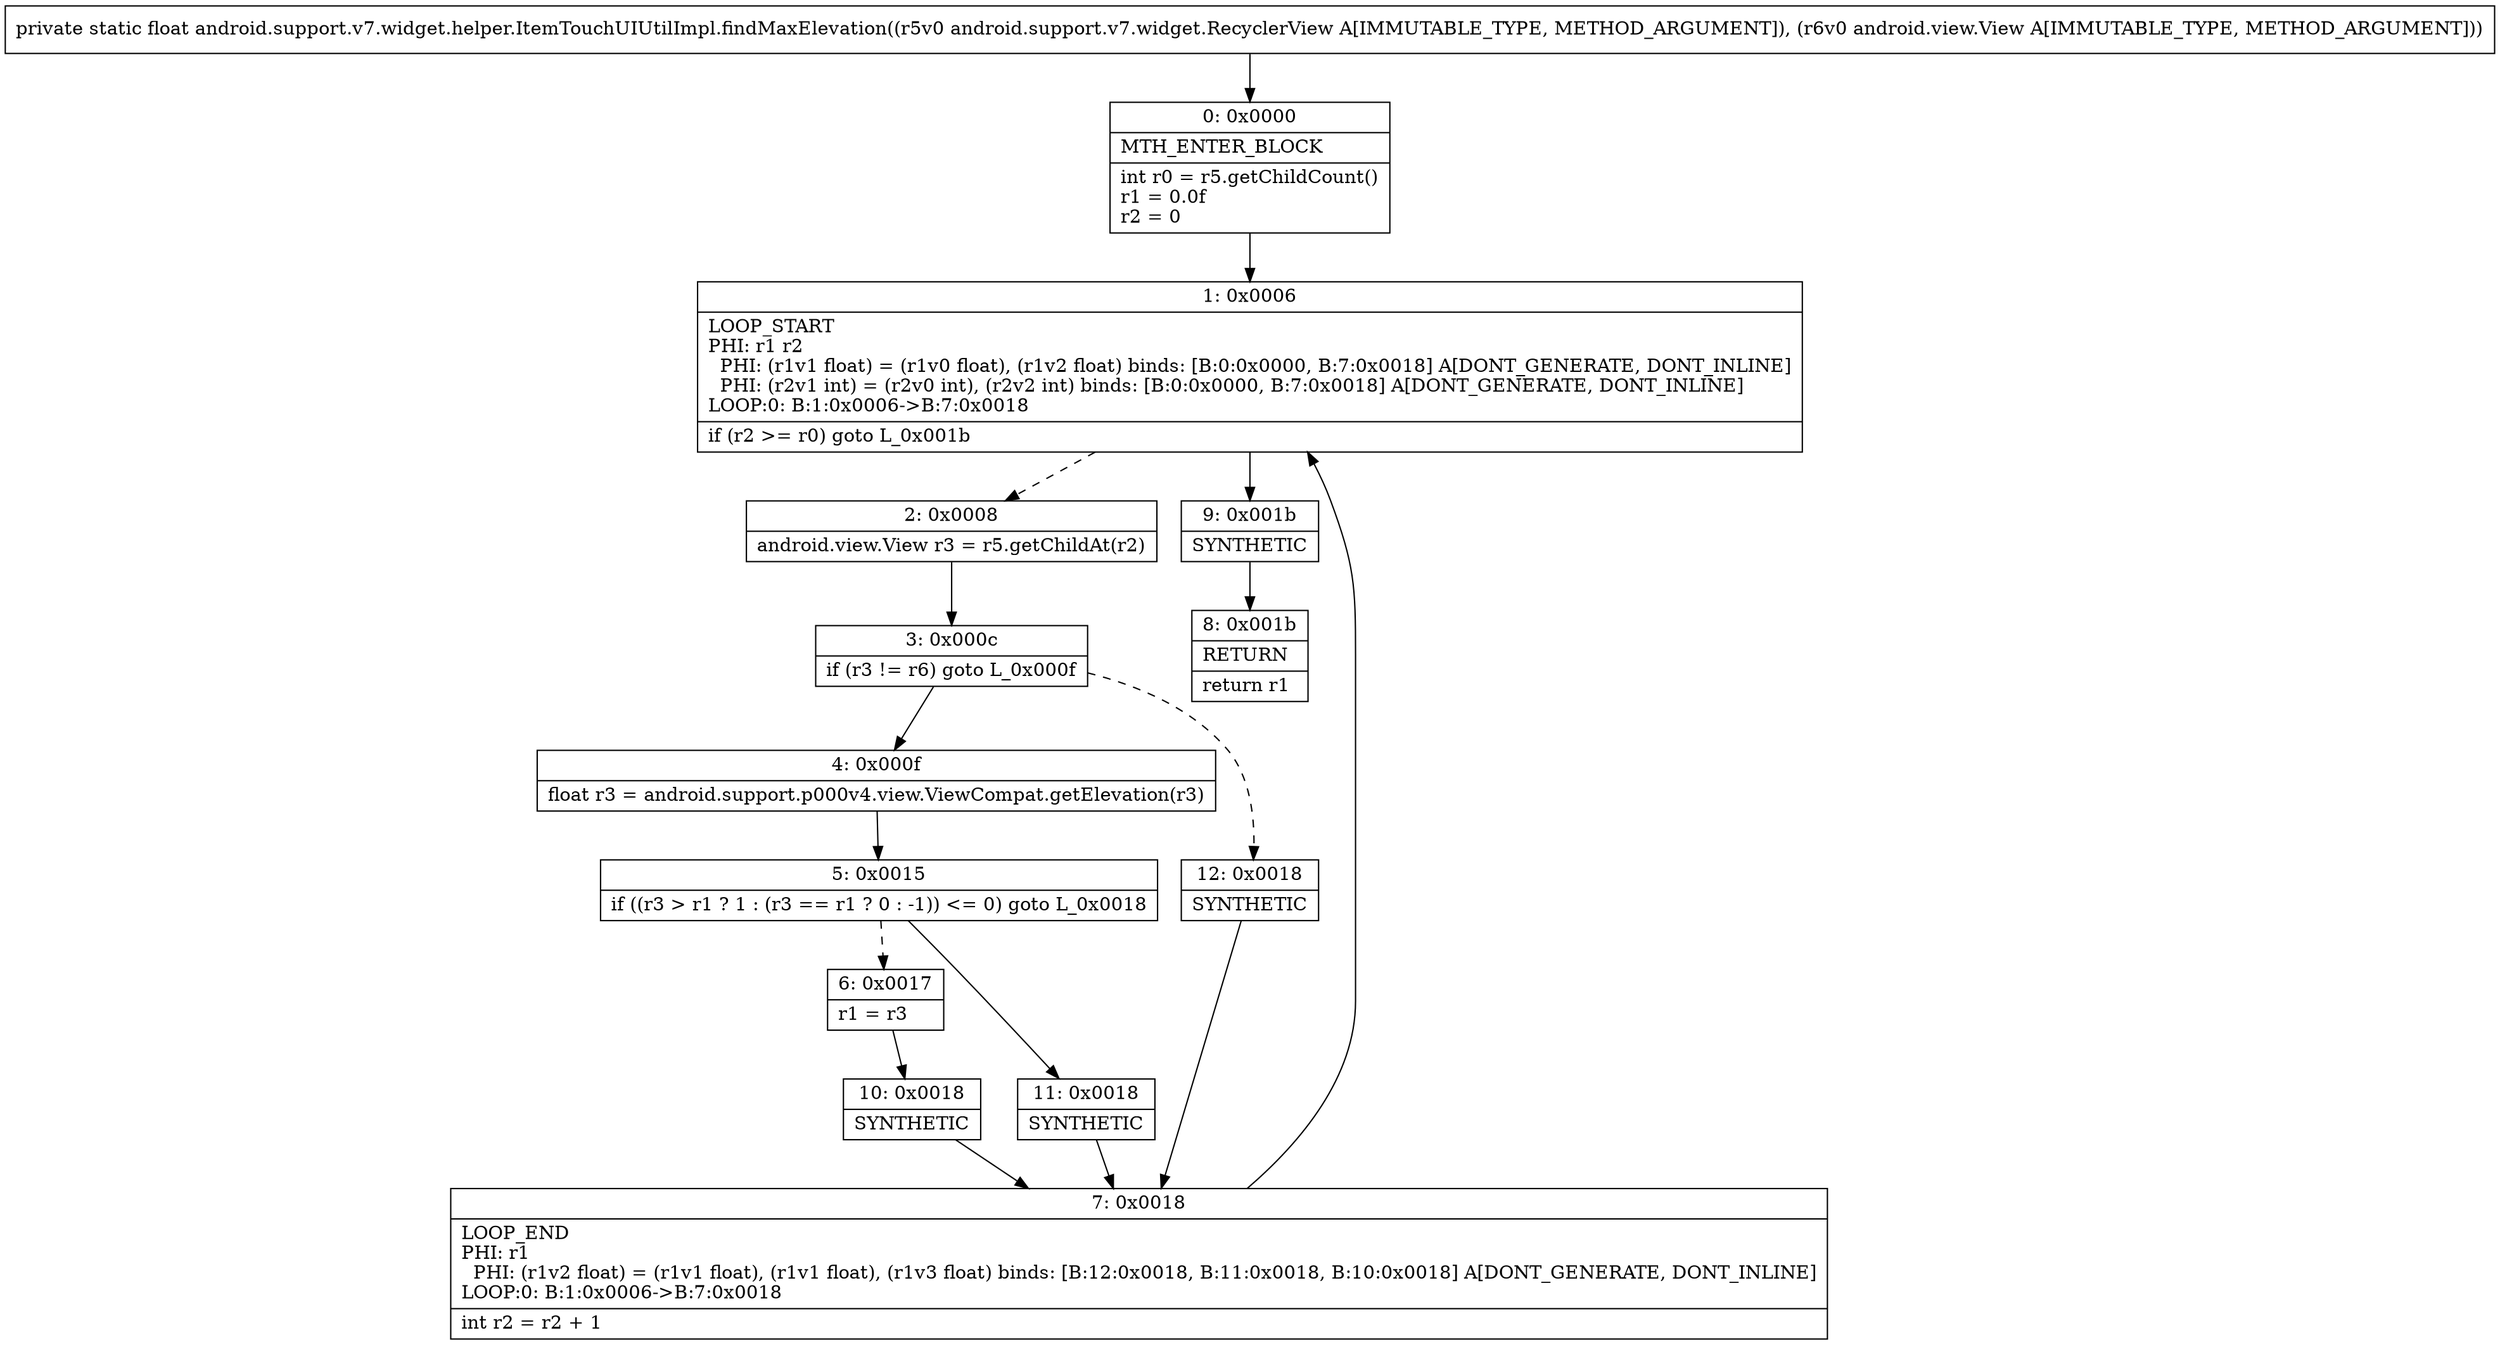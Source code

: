 digraph "CFG forandroid.support.v7.widget.helper.ItemTouchUIUtilImpl.findMaxElevation(Landroid\/support\/v7\/widget\/RecyclerView;Landroid\/view\/View;)F" {
Node_0 [shape=record,label="{0\:\ 0x0000|MTH_ENTER_BLOCK\l|int r0 = r5.getChildCount()\lr1 = 0.0f\lr2 = 0\l}"];
Node_1 [shape=record,label="{1\:\ 0x0006|LOOP_START\lPHI: r1 r2 \l  PHI: (r1v1 float) = (r1v0 float), (r1v2 float) binds: [B:0:0x0000, B:7:0x0018] A[DONT_GENERATE, DONT_INLINE]\l  PHI: (r2v1 int) = (r2v0 int), (r2v2 int) binds: [B:0:0x0000, B:7:0x0018] A[DONT_GENERATE, DONT_INLINE]\lLOOP:0: B:1:0x0006\-\>B:7:0x0018\l|if (r2 \>= r0) goto L_0x001b\l}"];
Node_2 [shape=record,label="{2\:\ 0x0008|android.view.View r3 = r5.getChildAt(r2)\l}"];
Node_3 [shape=record,label="{3\:\ 0x000c|if (r3 != r6) goto L_0x000f\l}"];
Node_4 [shape=record,label="{4\:\ 0x000f|float r3 = android.support.p000v4.view.ViewCompat.getElevation(r3)\l}"];
Node_5 [shape=record,label="{5\:\ 0x0015|if ((r3 \> r1 ? 1 : (r3 == r1 ? 0 : \-1)) \<= 0) goto L_0x0018\l}"];
Node_6 [shape=record,label="{6\:\ 0x0017|r1 = r3\l}"];
Node_7 [shape=record,label="{7\:\ 0x0018|LOOP_END\lPHI: r1 \l  PHI: (r1v2 float) = (r1v1 float), (r1v1 float), (r1v3 float) binds: [B:12:0x0018, B:11:0x0018, B:10:0x0018] A[DONT_GENERATE, DONT_INLINE]\lLOOP:0: B:1:0x0006\-\>B:7:0x0018\l|int r2 = r2 + 1\l}"];
Node_8 [shape=record,label="{8\:\ 0x001b|RETURN\l|return r1\l}"];
Node_9 [shape=record,label="{9\:\ 0x001b|SYNTHETIC\l}"];
Node_10 [shape=record,label="{10\:\ 0x0018|SYNTHETIC\l}"];
Node_11 [shape=record,label="{11\:\ 0x0018|SYNTHETIC\l}"];
Node_12 [shape=record,label="{12\:\ 0x0018|SYNTHETIC\l}"];
MethodNode[shape=record,label="{private static float android.support.v7.widget.helper.ItemTouchUIUtilImpl.findMaxElevation((r5v0 android.support.v7.widget.RecyclerView A[IMMUTABLE_TYPE, METHOD_ARGUMENT]), (r6v0 android.view.View A[IMMUTABLE_TYPE, METHOD_ARGUMENT])) }"];
MethodNode -> Node_0;
Node_0 -> Node_1;
Node_1 -> Node_2[style=dashed];
Node_1 -> Node_9;
Node_2 -> Node_3;
Node_3 -> Node_4;
Node_3 -> Node_12[style=dashed];
Node_4 -> Node_5;
Node_5 -> Node_6[style=dashed];
Node_5 -> Node_11;
Node_6 -> Node_10;
Node_7 -> Node_1;
Node_9 -> Node_8;
Node_10 -> Node_7;
Node_11 -> Node_7;
Node_12 -> Node_7;
}

